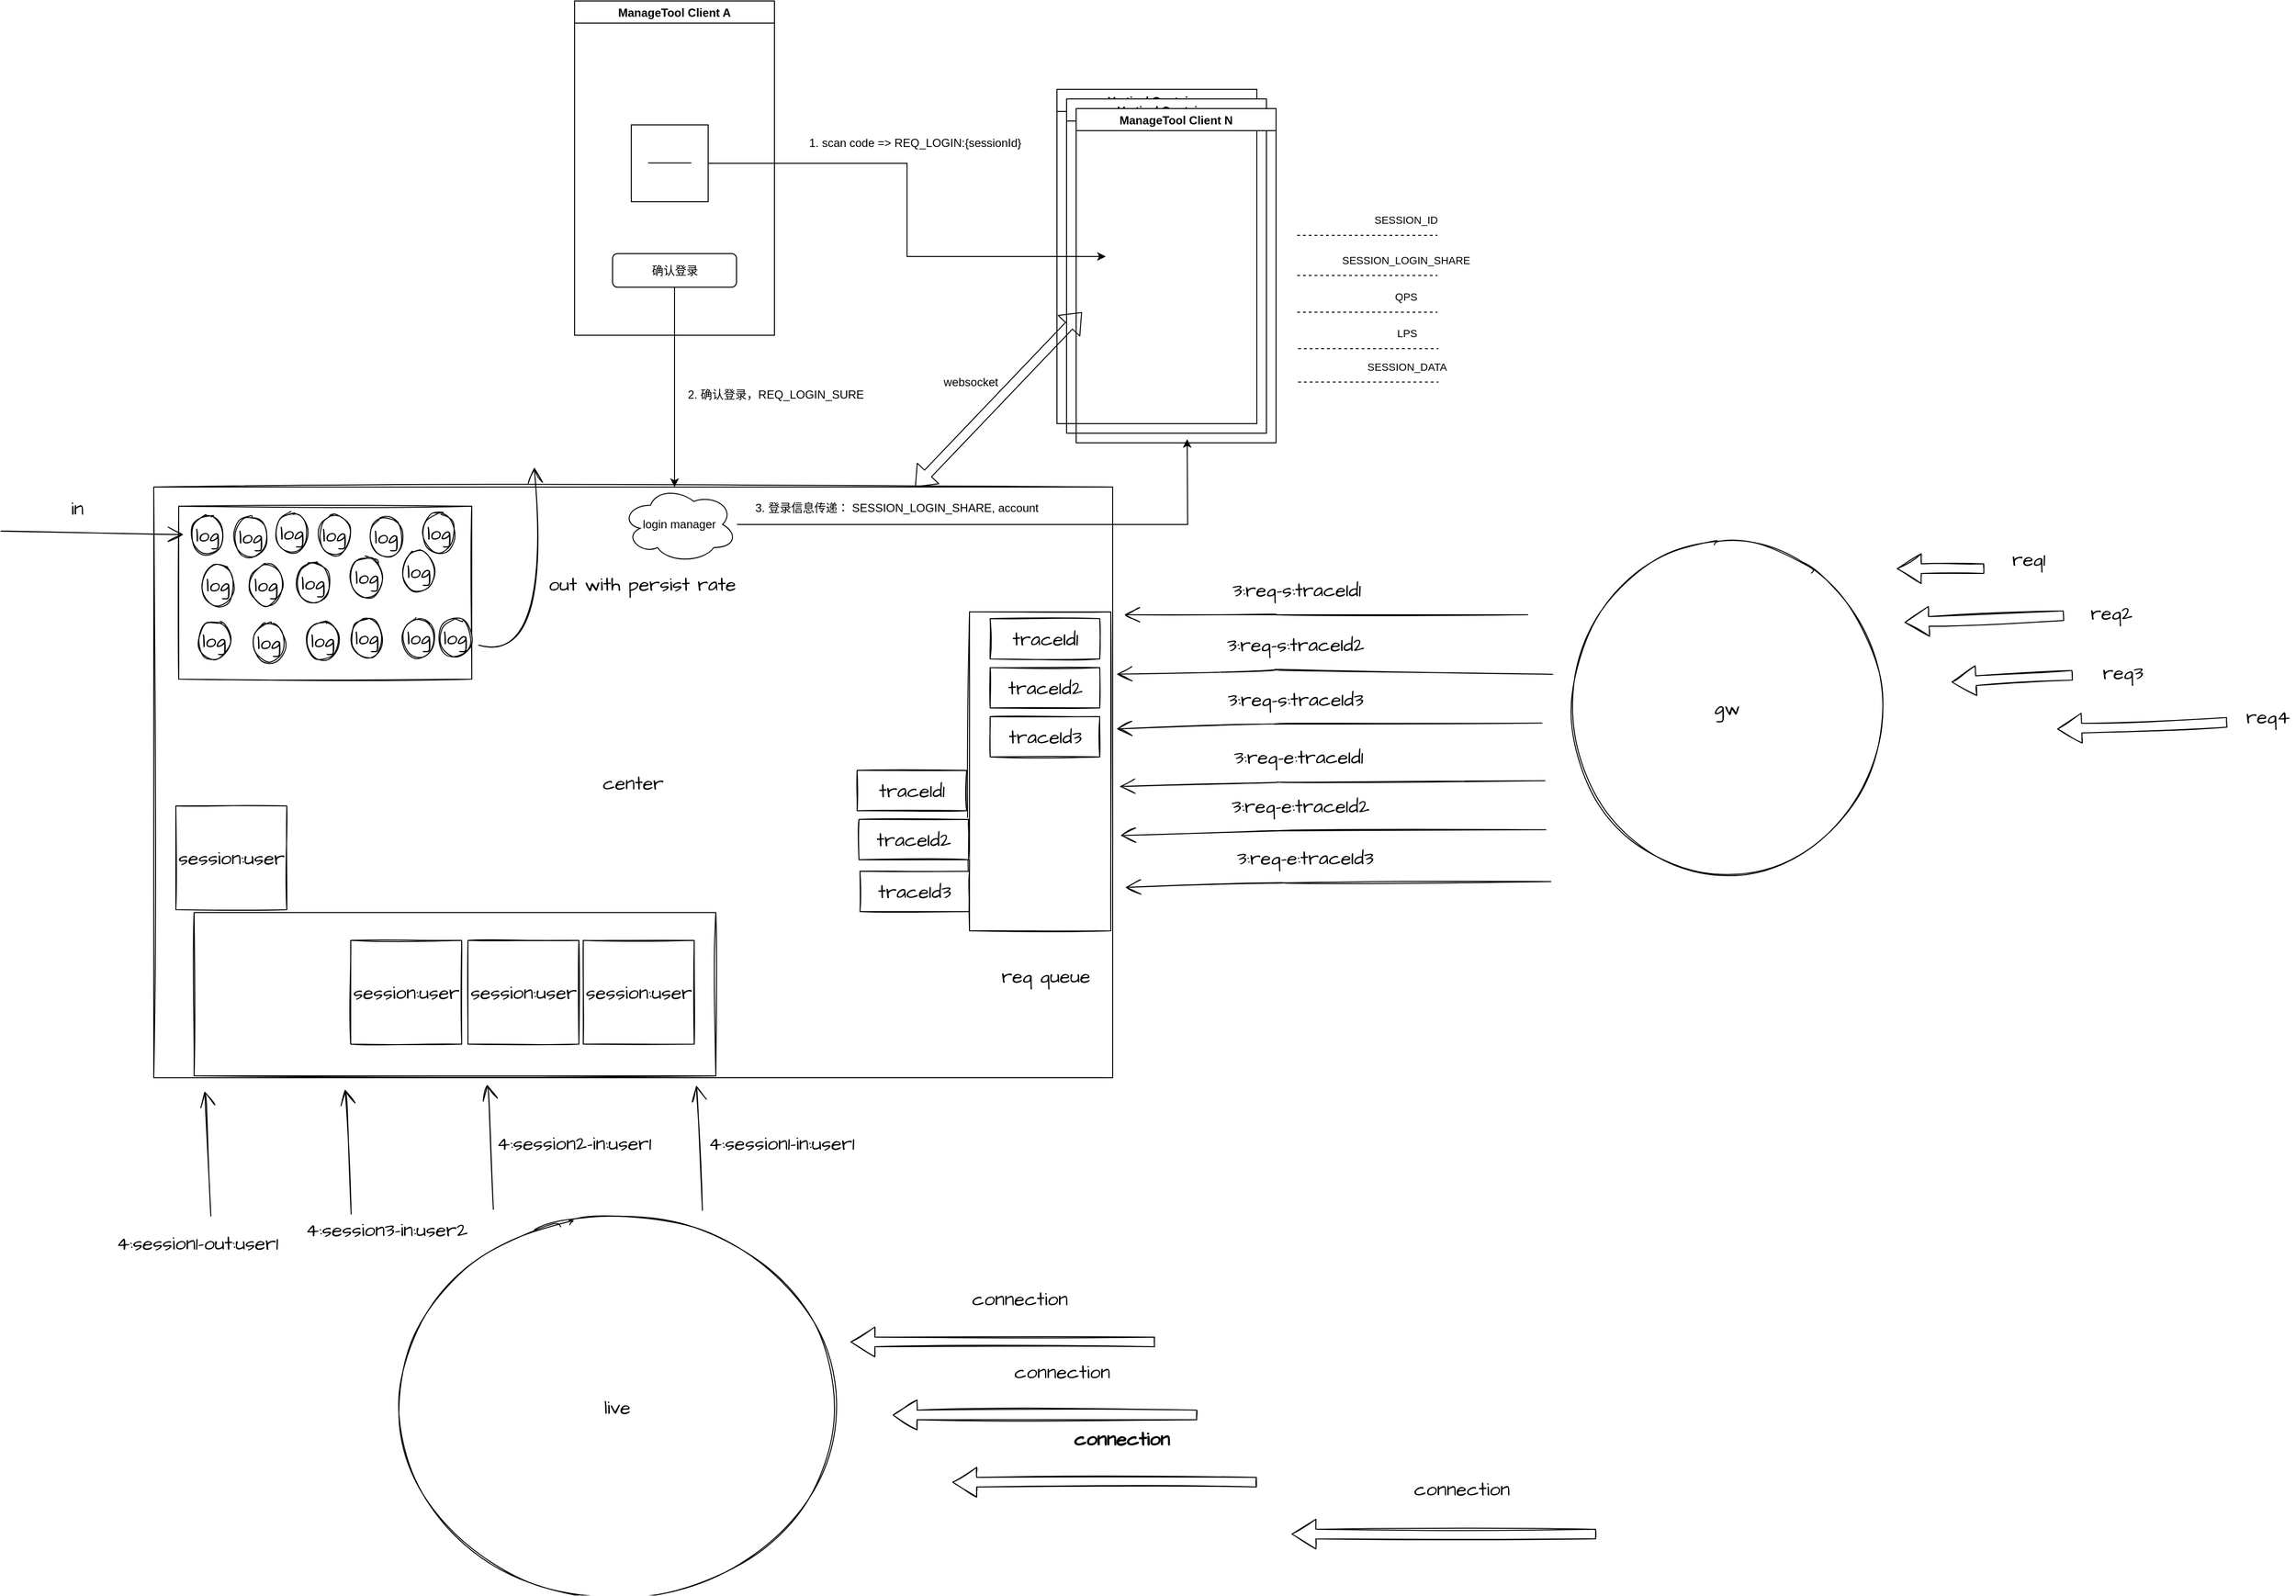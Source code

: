 <mxfile version="14.7.8" type="github">
  <diagram id="elQWaav2V3KjPdsPTwyC" name="第 1 页">
    <mxGraphModel dx="3318" dy="1293" grid="0" gridSize="10" guides="1" tooltips="1" connect="1" arrows="1" fold="1" page="0" pageScale="1" pageWidth="827" pageHeight="1169" math="0" shadow="0">
      <root>
        <mxCell id="0" />
        <mxCell id="1" parent="0" />
        <mxCell id="z09Y47deeIsvJzvmOgGG-1" value="center" style="rounded=0;whiteSpace=wrap;html=1;sketch=1;hachureGap=4;pointerEvents=0;fontFamily=Architects Daughter;fontSource=https%3A%2F%2Ffonts.googleapis.com%2Fcss%3Ffamily%3DArchitects%2BDaughter;fontSize=20;" parent="1" vertex="1">
          <mxGeometry x="-1186" y="421" width="998" height="615" as="geometry" />
        </mxCell>
        <mxCell id="z09Y47deeIsvJzvmOgGG-2" value="gw" style="ellipse;whiteSpace=wrap;html=1;sketch=1;hachureGap=4;pointerEvents=0;fontFamily=Architects Daughter;fontSource=https%3A%2F%2Ffonts.googleapis.com%2Fcss%3Ffamily%3DArchitects%2BDaughter;fontSize=20;" parent="1" vertex="1">
          <mxGeometry x="286" y="482" width="331" height="338" as="geometry" />
        </mxCell>
        <mxCell id="z09Y47deeIsvJzvmOgGG-3" value="" style="edgeStyle=none;curved=1;rounded=0;sketch=1;orthogonalLoop=1;jettySize=auto;html=1;endArrow=open;sourcePerimeterSpacing=8;targetPerimeterSpacing=8;fontSize=16;shape=flexArrow;rounded=1;startSize=8;endSize=8;fontFamily=Architects Daughter;fontSource=https%3A%2F%2Ffonts.googleapis.com%2Fcss%3Ffamily%3DArchitects%2BDaughter;" parent="1" edge="1">
          <mxGeometry width="140" relative="1" as="geometry">
            <mxPoint x="719" y="506" as="sourcePoint" />
            <mxPoint x="628" y="506" as="targetPoint" />
            <Array as="points" />
          </mxGeometry>
        </mxCell>
        <mxCell id="z09Y47deeIsvJzvmOgGG-4" value="req1" style="text;html=1;align=center;verticalAlign=middle;resizable=0;points=[];autosize=1;strokeColor=none;sketch=1;hachureGap=4;pointerEvents=0;fontFamily=Architects Daughter;fontSource=https%3A%2F%2Ffonts.googleapis.com%2Fcss%3Ffamily%3DArchitects%2BDaughter;fontSize=20;" parent="1" vertex="1">
          <mxGeometry x="742" y="482" width="45" height="28" as="geometry" />
        </mxCell>
        <mxCell id="z09Y47deeIsvJzvmOgGG-5" value="" style="edgeStyle=none;curved=1;rounded=0;sketch=1;orthogonalLoop=1;jettySize=auto;html=1;endArrow=open;sourcePerimeterSpacing=8;targetPerimeterSpacing=8;fontSize=16;shape=flexArrow;rounded=1;startSize=8;endSize=8;fontFamily=Architects Daughter;fontSource=https%3A%2F%2Ffonts.googleapis.com%2Fcss%3Ffamily%3DArchitects%2BDaughter;entryX=0.975;entryY=0.39;entryDx=0;entryDy=0;entryPerimeter=0;" parent="1" edge="1">
          <mxGeometry width="140" relative="1" as="geometry">
            <mxPoint x="802" y="555" as="sourcePoint" />
            <mxPoint x="636" y="562" as="targetPoint" />
            <Array as="points" />
          </mxGeometry>
        </mxCell>
        <mxCell id="z09Y47deeIsvJzvmOgGG-6" value="req2" style="text;html=1;align=center;verticalAlign=middle;resizable=0;points=[];autosize=1;strokeColor=none;sketch=1;hachureGap=4;pointerEvents=0;fontFamily=Architects Daughter;fontSource=https%3A%2F%2Ffonts.googleapis.com%2Fcss%3Ffamily%3DArchitects%2BDaughter;fontSize=20;" parent="1" vertex="1">
          <mxGeometry x="824" y="538" width="54" height="28" as="geometry" />
        </mxCell>
        <mxCell id="z09Y47deeIsvJzvmOgGG-7" value="" style="edgeStyle=none;curved=1;rounded=0;sketch=1;orthogonalLoop=1;jettySize=auto;html=1;endArrow=open;sourcePerimeterSpacing=8;targetPerimeterSpacing=8;fontSize=16;shape=flexArrow;rounded=1;startSize=8;endSize=8;fontFamily=Architects Daughter;fontSource=https%3A%2F%2Ffonts.googleapis.com%2Fcss%3Ffamily%3DArchitects%2BDaughter;entryX=0.975;entryY=0.39;entryDx=0;entryDy=0;entryPerimeter=0;" parent="1" edge="1">
          <mxGeometry width="140" relative="1" as="geometry">
            <mxPoint x="811" y="617" as="sourcePoint" />
            <mxPoint x="685" y="624" as="targetPoint" />
            <Array as="points" />
          </mxGeometry>
        </mxCell>
        <mxCell id="z09Y47deeIsvJzvmOgGG-8" value="req3" style="text;html=1;align=center;verticalAlign=middle;resizable=0;points=[];autosize=1;strokeColor=none;sketch=1;hachureGap=4;pointerEvents=0;fontFamily=Architects Daughter;fontSource=https%3A%2F%2Ffonts.googleapis.com%2Fcss%3Ffamily%3DArchitects%2BDaughter;fontSize=20;" parent="1" vertex="1">
          <mxGeometry x="837" y="600" width="52" height="28" as="geometry" />
        </mxCell>
        <mxCell id="z09Y47deeIsvJzvmOgGG-9" value="" style="edgeStyle=none;curved=1;rounded=0;sketch=1;orthogonalLoop=1;jettySize=auto;html=1;endArrow=open;sourcePerimeterSpacing=8;targetPerimeterSpacing=8;fontSize=16;shape=flexArrow;rounded=1;startSize=8;endSize=8;fontFamily=Architects Daughter;fontSource=https%3A%2F%2Ffonts.googleapis.com%2Fcss%3Ffamily%3DArchitects%2BDaughter;entryX=0.975;entryY=0.39;entryDx=0;entryDy=0;entryPerimeter=0;" parent="1" edge="1">
          <mxGeometry width="140" relative="1" as="geometry">
            <mxPoint x="972" y="666" as="sourcePoint" />
            <mxPoint x="795" y="673" as="targetPoint" />
            <Array as="points" />
          </mxGeometry>
        </mxCell>
        <mxCell id="z09Y47deeIsvJzvmOgGG-10" value="req4" style="text;html=1;align=center;verticalAlign=middle;resizable=0;points=[];autosize=1;strokeColor=none;sketch=1;hachureGap=4;pointerEvents=0;fontFamily=Architects Daughter;fontSource=https%3A%2F%2Ffonts.googleapis.com%2Fcss%3Ffamily%3DArchitects%2BDaughter;fontSize=20;" parent="1" vertex="1">
          <mxGeometry x="986" y="646" width="56" height="28" as="geometry" />
        </mxCell>
        <mxCell id="z09Y47deeIsvJzvmOgGG-11" value="" style="edgeStyle=none;curved=1;rounded=0;sketch=1;orthogonalLoop=1;jettySize=auto;html=1;endArrow=open;sourcePerimeterSpacing=8;targetPerimeterSpacing=8;fontSize=16;fontFamily=Architects Daughter;fontSource=https%3A%2F%2Ffonts.googleapis.com%2Fcss%3Ffamily%3DArchitects%2BDaughter;startSize=14;endSize=14;" parent="1" edge="1">
          <mxGeometry width="120" relative="1" as="geometry">
            <mxPoint x="244" y="554" as="sourcePoint" />
            <mxPoint x="-176" y="554" as="targetPoint" />
            <Array as="points">
              <mxPoint x="-26" y="554" />
              <mxPoint x="-10" y="554" />
            </Array>
          </mxGeometry>
        </mxCell>
        <mxCell id="z09Y47deeIsvJzvmOgGG-12" value="3:req-s:traceId1" style="text;html=1;align=center;verticalAlign=middle;resizable=0;points=[];autosize=1;strokeColor=none;sketch=1;hachureGap=4;pointerEvents=0;fontFamily=Architects Daughter;fontSource=https%3A%2F%2Ffonts.googleapis.com%2Fcss%3Ffamily%3DArchitects%2BDaughter;fontSize=20;" parent="1" vertex="1">
          <mxGeometry x="-69" y="514" width="144" height="28" as="geometry" />
        </mxCell>
        <mxCell id="z09Y47deeIsvJzvmOgGG-13" value="" style="edgeStyle=none;curved=1;rounded=0;sketch=1;orthogonalLoop=1;jettySize=auto;html=1;endArrow=open;sourcePerimeterSpacing=8;targetPerimeterSpacing=8;fontSize=16;fontFamily=Architects Daughter;fontSource=https%3A%2F%2Ffonts.googleapis.com%2Fcss%3Ffamily%3DArchitects%2BDaughter;startSize=14;endSize=14;entryX=1.003;entryY=0.452;entryDx=0;entryDy=0;entryPerimeter=0;" parent="1" edge="1">
          <mxGeometry width="120" relative="1" as="geometry">
            <mxPoint x="270" y="616" as="sourcePoint" />
            <mxPoint x="-184.002" y="615.86" as="targetPoint" />
            <Array as="points">
              <mxPoint x="-27.13" y="611" />
              <mxPoint x="-11.13" y="611" />
            </Array>
          </mxGeometry>
        </mxCell>
        <mxCell id="z09Y47deeIsvJzvmOgGG-14" value="3:req-s:traceId2" style="text;html=1;align=center;verticalAlign=middle;resizable=0;points=[];autosize=1;strokeColor=none;sketch=1;hachureGap=4;pointerEvents=0;fontFamily=Architects Daughter;fontSource=https%3A%2F%2Ffonts.googleapis.com%2Fcss%3Ffamily%3DArchitects%2BDaughter;fontSize=20;" parent="1" vertex="1">
          <mxGeometry x="-74.13" y="571" width="153" height="28" as="geometry" />
        </mxCell>
        <mxCell id="z09Y47deeIsvJzvmOgGG-15" value="" style="edgeStyle=none;curved=1;rounded=0;sketch=1;orthogonalLoop=1;jettySize=auto;html=1;endArrow=open;sourcePerimeterSpacing=8;targetPerimeterSpacing=8;fontSize=16;fontFamily=Architects Daughter;fontSource=https%3A%2F%2Ffonts.googleapis.com%2Fcss%3Ffamily%3DArchitects%2BDaughter;startSize=14;endSize=14;entryX=1.003;entryY=0.452;entryDx=0;entryDy=0;entryPerimeter=0;" parent="1" edge="1">
          <mxGeometry width="120" relative="1" as="geometry">
            <mxPoint x="258.872" y="666.756" as="sourcePoint" />
            <mxPoint x="-184.002" y="672.86" as="targetPoint" />
            <Array as="points">
              <mxPoint x="-27.13" y="668" />
              <mxPoint x="-11.13" y="668" />
            </Array>
          </mxGeometry>
        </mxCell>
        <mxCell id="z09Y47deeIsvJzvmOgGG-16" value="3:req-s:traceId3" style="text;html=1;align=center;verticalAlign=middle;resizable=0;points=[];autosize=1;strokeColor=none;sketch=1;hachureGap=4;pointerEvents=0;fontFamily=Architects Daughter;fontSource=https%3A%2F%2Ffonts.googleapis.com%2Fcss%3Ffamily%3DArchitects%2BDaughter;fontSize=20;" parent="1" vertex="1">
          <mxGeometry x="-73.13" y="628" width="151" height="28" as="geometry" />
        </mxCell>
        <mxCell id="z09Y47deeIsvJzvmOgGG-17" value="" style="edgeStyle=none;curved=1;rounded=0;sketch=1;orthogonalLoop=1;jettySize=auto;html=1;endArrow=open;sourcePerimeterSpacing=8;targetPerimeterSpacing=8;fontSize=16;fontFamily=Architects Daughter;fontSource=https%3A%2F%2Ffonts.googleapis.com%2Fcss%3Ffamily%3DArchitects%2BDaughter;startSize=14;endSize=14;entryX=1.003;entryY=0.452;entryDx=0;entryDy=0;entryPerimeter=0;" parent="1" edge="1">
          <mxGeometry width="120" relative="1" as="geometry">
            <mxPoint x="261.872" y="726.756" as="sourcePoint" />
            <mxPoint x="-181.002" y="732.86" as="targetPoint" />
            <Array as="points">
              <mxPoint x="-24.13" y="728" />
              <mxPoint x="-8.13" y="728" />
            </Array>
          </mxGeometry>
        </mxCell>
        <mxCell id="z09Y47deeIsvJzvmOgGG-18" value="3:req-e:traceId1" style="text;html=1;align=center;verticalAlign=middle;resizable=0;points=[];autosize=1;strokeColor=none;sketch=1;hachureGap=4;pointerEvents=0;fontFamily=Architects Daughter;fontSource=https%3A%2F%2Ffonts.googleapis.com%2Fcss%3Ffamily%3DArchitects%2BDaughter;fontSize=20;" parent="1" vertex="1">
          <mxGeometry x="-67.13" y="688" width="145" height="28" as="geometry" />
        </mxCell>
        <mxCell id="z09Y47deeIsvJzvmOgGG-19" value="" style="edgeStyle=none;curved=1;rounded=0;sketch=1;orthogonalLoop=1;jettySize=auto;html=1;endArrow=open;sourcePerimeterSpacing=8;targetPerimeterSpacing=8;fontSize=16;fontFamily=Architects Daughter;fontSource=https%3A%2F%2Ffonts.googleapis.com%2Fcss%3Ffamily%3DArchitects%2BDaughter;startSize=14;endSize=14;entryX=1.003;entryY=0.452;entryDx=0;entryDy=0;entryPerimeter=0;" parent="1" edge="1">
          <mxGeometry width="120" relative="1" as="geometry">
            <mxPoint x="262.872" y="777.756" as="sourcePoint" />
            <mxPoint x="-180.002" y="783.86" as="targetPoint" />
            <Array as="points">
              <mxPoint x="-23.13" y="779" />
              <mxPoint x="-7.13" y="779" />
            </Array>
          </mxGeometry>
        </mxCell>
        <mxCell id="z09Y47deeIsvJzvmOgGG-20" value="3:req-e:traceId2" style="text;html=1;align=center;verticalAlign=middle;resizable=0;points=[];autosize=1;strokeColor=none;sketch=1;hachureGap=4;pointerEvents=0;fontFamily=Architects Daughter;fontSource=https%3A%2F%2Ffonts.googleapis.com%2Fcss%3Ffamily%3DArchitects%2BDaughter;fontSize=20;" parent="1" vertex="1">
          <mxGeometry x="-70.13" y="739" width="154" height="28" as="geometry" />
        </mxCell>
        <mxCell id="z09Y47deeIsvJzvmOgGG-21" value="" style="edgeStyle=none;curved=1;rounded=0;sketch=1;orthogonalLoop=1;jettySize=auto;html=1;endArrow=open;sourcePerimeterSpacing=8;targetPerimeterSpacing=8;fontSize=16;fontFamily=Architects Daughter;fontSource=https%3A%2F%2Ffonts.googleapis.com%2Fcss%3Ffamily%3DArchitects%2BDaughter;startSize=14;endSize=14;entryX=1.003;entryY=0.452;entryDx=0;entryDy=0;entryPerimeter=0;" parent="1" edge="1">
          <mxGeometry width="120" relative="1" as="geometry">
            <mxPoint x="268.002" y="831.756" as="sourcePoint" />
            <mxPoint x="-174.872" y="837.86" as="targetPoint" />
            <Array as="points">
              <mxPoint x="-18.0" y="833" />
              <mxPoint x="-2.0" y="833" />
            </Array>
          </mxGeometry>
        </mxCell>
        <mxCell id="z09Y47deeIsvJzvmOgGG-22" value="3:req-e:traceId3" style="text;html=1;align=center;verticalAlign=middle;resizable=0;points=[];autosize=1;strokeColor=none;sketch=1;hachureGap=4;pointerEvents=0;fontFamily=Architects Daughter;fontSource=https%3A%2F%2Ffonts.googleapis.com%2Fcss%3Ffamily%3DArchitects%2BDaughter;fontSize=20;" parent="1" vertex="1">
          <mxGeometry x="-64" y="793" width="152" height="28" as="geometry" />
        </mxCell>
        <mxCell id="z09Y47deeIsvJzvmOgGG-25" value="" style="rounded=0;whiteSpace=wrap;html=1;sketch=1;hachureGap=4;pointerEvents=0;fontFamily=Architects Daughter;fontSource=https%3A%2F%2Ffonts.googleapis.com%2Fcss%3Ffamily%3DArchitects%2BDaughter;fontSize=20;" parent="1" vertex="1">
          <mxGeometry x="-337" y="551" width="147" height="332" as="geometry" />
        </mxCell>
        <mxCell id="z09Y47deeIsvJzvmOgGG-26" value="traceId1" style="rounded=0;whiteSpace=wrap;html=1;sketch=1;hachureGap=4;pointerEvents=0;fontFamily=Architects Daughter;fontSource=https%3A%2F%2Ffonts.googleapis.com%2Fcss%3Ffamily%3DArchitects%2BDaughter;fontSize=20;" parent="1" vertex="1">
          <mxGeometry x="-315.5" y="558" width="114" height="42" as="geometry" />
        </mxCell>
        <mxCell id="z09Y47deeIsvJzvmOgGG-27" value="traceId2" style="rounded=0;whiteSpace=wrap;html=1;sketch=1;hachureGap=4;pointerEvents=0;fontFamily=Architects Daughter;fontSource=https%3A%2F%2Ffonts.googleapis.com%2Fcss%3Ffamily%3DArchitects%2BDaughter;fontSize=20;" parent="1" vertex="1">
          <mxGeometry x="-315.5" y="609" width="114" height="42" as="geometry" />
        </mxCell>
        <mxCell id="z09Y47deeIsvJzvmOgGG-28" value="traceId3" style="rounded=0;whiteSpace=wrap;html=1;sketch=1;hachureGap=4;pointerEvents=0;fontFamily=Architects Daughter;fontSource=https%3A%2F%2Ffonts.googleapis.com%2Fcss%3Ffamily%3DArchitects%2BDaughter;fontSize=20;" parent="1" vertex="1">
          <mxGeometry x="-315.5" y="660" width="114" height="42" as="geometry" />
        </mxCell>
        <mxCell id="z09Y47deeIsvJzvmOgGG-29" value="req queue" style="text;html=1;align=center;verticalAlign=middle;resizable=0;points=[];autosize=1;strokeColor=none;sketch=1;hachureGap=4;pointerEvents=0;fontFamily=Architects Daughter;fontSource=https%3A%2F%2Ffonts.googleapis.com%2Fcss%3Ffamily%3DArchitects%2BDaughter;fontSize=20;" parent="1" vertex="1">
          <mxGeometry x="-309" y="916" width="102" height="28" as="geometry" />
        </mxCell>
        <mxCell id="z09Y47deeIsvJzvmOgGG-30" value="" style="rounded=0;whiteSpace=wrap;html=1;sketch=1;hachureGap=4;pointerEvents=0;fontFamily=Architects Daughter;fontSource=https%3A%2F%2Ffonts.googleapis.com%2Fcss%3Ffamily%3DArchitects%2BDaughter;fontSize=20;" parent="1" vertex="1">
          <mxGeometry x="-1144" y="864" width="543" height="170" as="geometry" />
        </mxCell>
        <mxCell id="z09Y47deeIsvJzvmOgGG-31" value="live" style="ellipse;whiteSpace=wrap;html=1;sketch=1;hachureGap=4;pointerEvents=0;fontFamily=Architects Daughter;fontSource=https%3A%2F%2Ffonts.googleapis.com%2Fcss%3Ffamily%3DArchitects%2BDaughter;fontSize=20;" parent="1" vertex="1">
          <mxGeometry x="-933" y="1183" width="459" height="391" as="geometry" />
        </mxCell>
        <mxCell id="z09Y47deeIsvJzvmOgGG-32" value="" style="edgeStyle=none;curved=1;rounded=0;sketch=1;orthogonalLoop=1;jettySize=auto;html=1;endArrow=open;sourcePerimeterSpacing=8;targetPerimeterSpacing=8;fontSize=16;shape=flexArrow;rounded=1;startSize=8;endSize=8;fontFamily=Architects Daughter;fontSource=https%3A%2F%2Ffonts.googleapis.com%2Fcss%3Ffamily%3DArchitects%2BDaughter;" parent="1" edge="1">
          <mxGeometry width="140" relative="1" as="geometry">
            <mxPoint x="-144" y="1311" as="sourcePoint" />
            <mxPoint x="-461" y="1311" as="targetPoint" />
            <Array as="points" />
          </mxGeometry>
        </mxCell>
        <mxCell id="z09Y47deeIsvJzvmOgGG-33" value="connection" style="text;html=1;align=center;verticalAlign=middle;resizable=0;points=[];autosize=1;strokeColor=none;sketch=1;hachureGap=4;pointerEvents=0;fontFamily=Architects Daughter;fontSource=https%3A%2F%2Ffonts.googleapis.com%2Fcss%3Ffamily%3DArchitects%2BDaughter;fontSize=20;" parent="1" vertex="1">
          <mxGeometry x="-340" y="1252" width="110" height="28" as="geometry" />
        </mxCell>
        <mxCell id="z09Y47deeIsvJzvmOgGG-34" value="" style="edgeStyle=none;curved=1;rounded=0;sketch=1;orthogonalLoop=1;jettySize=auto;html=1;endArrow=open;sourcePerimeterSpacing=8;targetPerimeterSpacing=8;fontSize=16;shape=flexArrow;rounded=1;startSize=8;endSize=8;fontFamily=Architects Daughter;fontSource=https%3A%2F%2Ffonts.googleapis.com%2Fcss%3Ffamily%3DArchitects%2BDaughter;" parent="1" edge="1">
          <mxGeometry width="140" relative="1" as="geometry">
            <mxPoint x="-100" y="1387" as="sourcePoint" />
            <mxPoint x="-417" y="1387" as="targetPoint" />
            <Array as="points" />
          </mxGeometry>
        </mxCell>
        <mxCell id="z09Y47deeIsvJzvmOgGG-35" value="connection" style="text;html=1;align=center;verticalAlign=middle;resizable=0;points=[];autosize=1;strokeColor=none;sketch=1;hachureGap=4;pointerEvents=0;fontFamily=Architects Daughter;fontSource=https%3A%2F%2Ffonts.googleapis.com%2Fcss%3Ffamily%3DArchitects%2BDaughter;fontSize=20;" parent="1" vertex="1">
          <mxGeometry x="-296" y="1328" width="110" height="28" as="geometry" />
        </mxCell>
        <mxCell id="z09Y47deeIsvJzvmOgGG-36" value="" style="edgeStyle=none;curved=1;rounded=0;sketch=1;orthogonalLoop=1;jettySize=auto;html=1;endArrow=open;sourcePerimeterSpacing=8;targetPerimeterSpacing=8;fontSize=16;shape=flexArrow;rounded=1;startSize=8;endSize=8;fontFamily=Architects Daughter;fontSource=https%3A%2F%2Ffonts.googleapis.com%2Fcss%3Ffamily%3DArchitects%2BDaughter;fontStyle=1" parent="1" edge="1">
          <mxGeometry width="140" relative="1" as="geometry">
            <mxPoint x="-38" y="1457" as="sourcePoint" />
            <mxPoint x="-355" y="1457" as="targetPoint" />
            <Array as="points" />
          </mxGeometry>
        </mxCell>
        <mxCell id="z09Y47deeIsvJzvmOgGG-37" value="connection" style="text;html=1;align=center;verticalAlign=middle;resizable=0;points=[];autosize=1;strokeColor=none;sketch=1;hachureGap=4;pointerEvents=0;fontFamily=Architects Daughter;fontSource=https%3A%2F%2Ffonts.googleapis.com%2Fcss%3Ffamily%3DArchitects%2BDaughter;fontSize=20;fontStyle=1" parent="1" vertex="1">
          <mxGeometry x="-234" y="1398" width="110" height="28" as="geometry" />
        </mxCell>
        <mxCell id="z09Y47deeIsvJzvmOgGG-38" value="" style="edgeStyle=none;curved=1;rounded=0;sketch=1;orthogonalLoop=1;jettySize=auto;html=1;endArrow=open;sourcePerimeterSpacing=8;targetPerimeterSpacing=8;fontSize=16;shape=flexArrow;rounded=1;startSize=8;endSize=8;fontFamily=Architects Daughter;fontSource=https%3A%2F%2Ffonts.googleapis.com%2Fcss%3Ffamily%3DArchitects%2BDaughter;" parent="1" edge="1">
          <mxGeometry width="140" relative="1" as="geometry">
            <mxPoint x="315" y="1511" as="sourcePoint" />
            <mxPoint x="-2" y="1511" as="targetPoint" />
            <Array as="points" />
          </mxGeometry>
        </mxCell>
        <mxCell id="z09Y47deeIsvJzvmOgGG-39" value="connection" style="text;html=1;align=center;verticalAlign=middle;resizable=0;points=[];autosize=1;strokeColor=none;sketch=1;hachureGap=4;pointerEvents=0;fontFamily=Architects Daughter;fontSource=https%3A%2F%2Ffonts.googleapis.com%2Fcss%3Ffamily%3DArchitects%2BDaughter;fontSize=20;" parent="1" vertex="1">
          <mxGeometry x="120" y="1450" width="110" height="28" as="geometry" />
        </mxCell>
        <mxCell id="z09Y47deeIsvJzvmOgGG-42" value="" style="edgeStyle=none;curved=1;rounded=0;sketch=1;orthogonalLoop=1;jettySize=auto;html=1;endArrow=open;sourcePerimeterSpacing=8;targetPerimeterSpacing=8;fontSize=16;fontFamily=Architects Daughter;fontSource=https%3A%2F%2Ffonts.googleapis.com%2Fcss%3Ffamily%3DArchitects%2BDaughter;startSize=14;endSize=14;" parent="1" target="z09Y47deeIsvJzvmOgGG-1" edge="1">
          <mxGeometry width="120" relative="1" as="geometry">
            <mxPoint x="-615" y="1174" as="sourcePoint" />
            <mxPoint x="-827" y="1218" as="targetPoint" />
            <Array as="points">
              <mxPoint x="-620" y="1051" />
            </Array>
          </mxGeometry>
        </mxCell>
        <mxCell id="z09Y47deeIsvJzvmOgGG-43" value="4:session1-in:user1" style="text;html=1;align=center;verticalAlign=middle;resizable=0;points=[];autosize=1;strokeColor=none;sketch=1;hachureGap=4;pointerEvents=0;fontFamily=Architects Daughter;fontSource=https%3A%2F%2Ffonts.googleapis.com%2Fcss%3Ffamily%3DArchitects%2BDaughter;fontSize=20;" parent="1" vertex="1">
          <mxGeometry x="-614" y="1090" width="162" height="28" as="geometry" />
        </mxCell>
        <mxCell id="z09Y47deeIsvJzvmOgGG-44" value="" style="edgeStyle=none;curved=1;rounded=0;sketch=1;orthogonalLoop=1;jettySize=auto;html=1;endArrow=open;sourcePerimeterSpacing=8;targetPerimeterSpacing=8;fontSize=16;fontFamily=Architects Daughter;fontSource=https%3A%2F%2Ffonts.googleapis.com%2Fcss%3Ffamily%3DArchitects%2BDaughter;startSize=14;endSize=14;" parent="1" edge="1">
          <mxGeometry width="120" relative="1" as="geometry">
            <mxPoint x="-832.55" y="1173" as="sourcePoint" />
            <mxPoint x="-839.004" y="1043" as="targetPoint" />
            <Array as="points">
              <mxPoint x="-837.55" y="1050" />
            </Array>
          </mxGeometry>
        </mxCell>
        <mxCell id="z09Y47deeIsvJzvmOgGG-45" value="4:session2-in:user1" style="text;html=1;align=center;verticalAlign=middle;resizable=0;points=[];autosize=1;strokeColor=none;sketch=1;hachureGap=4;pointerEvents=0;fontFamily=Architects Daughter;fontSource=https%3A%2F%2Ffonts.googleapis.com%2Fcss%3Ffamily%3DArchitects%2BDaughter;fontSize=20;" parent="1" vertex="1">
          <mxGeometry x="-835" y="1090" width="171" height="28" as="geometry" />
        </mxCell>
        <mxCell id="z09Y47deeIsvJzvmOgGG-46" value="" style="edgeStyle=none;curved=1;rounded=0;sketch=1;orthogonalLoop=1;jettySize=auto;html=1;endArrow=open;sourcePerimeterSpacing=8;targetPerimeterSpacing=8;fontSize=16;fontFamily=Architects Daughter;fontSource=https%3A%2F%2Ffonts.googleapis.com%2Fcss%3Ffamily%3DArchitects%2BDaughter;startSize=14;endSize=14;" parent="1" edge="1">
          <mxGeometry width="120" relative="1" as="geometry">
            <mxPoint x="-980.55" y="1178" as="sourcePoint" />
            <mxPoint x="-987.004" y="1048" as="targetPoint" />
            <Array as="points">
              <mxPoint x="-985.55" y="1055" />
            </Array>
          </mxGeometry>
        </mxCell>
        <mxCell id="z09Y47deeIsvJzvmOgGG-47" value="4:session3-in:user2" style="text;html=1;align=center;verticalAlign=middle;resizable=0;points=[];autosize=1;strokeColor=none;sketch=1;hachureGap=4;pointerEvents=0;fontFamily=Architects Daughter;fontSource=https%3A%2F%2Ffonts.googleapis.com%2Fcss%3Ffamily%3DArchitects%2BDaughter;fontSize=20;" parent="1" vertex="1">
          <mxGeometry x="-1033" y="1180" width="178" height="28" as="geometry" />
        </mxCell>
        <mxCell id="z09Y47deeIsvJzvmOgGG-48" value="" style="edgeStyle=none;curved=1;rounded=0;sketch=1;orthogonalLoop=1;jettySize=auto;html=1;endArrow=open;sourcePerimeterSpacing=8;targetPerimeterSpacing=8;fontSize=16;fontFamily=Architects Daughter;fontSource=https%3A%2F%2Ffonts.googleapis.com%2Fcss%3Ffamily%3DArchitects%2BDaughter;startSize=14;endSize=14;" parent="1" edge="1">
          <mxGeometry width="120" relative="1" as="geometry">
            <mxPoint x="-1126.55" y="1180" as="sourcePoint" />
            <mxPoint x="-1133.004" y="1050" as="targetPoint" />
            <Array as="points">
              <mxPoint x="-1131.55" y="1057" />
            </Array>
          </mxGeometry>
        </mxCell>
        <mxCell id="z09Y47deeIsvJzvmOgGG-49" value="4:session1-out:user1" style="text;html=1;align=center;verticalAlign=middle;resizable=0;points=[];autosize=1;strokeColor=none;sketch=1;hachureGap=4;pointerEvents=0;fontFamily=Architects Daughter;fontSource=https%3A%2F%2Ffonts.googleapis.com%2Fcss%3Ffamily%3DArchitects%2BDaughter;fontSize=20;" parent="1" vertex="1">
          <mxGeometry x="-1230" y="1194" width="178" height="28" as="geometry" />
        </mxCell>
        <mxCell id="z09Y47deeIsvJzvmOgGG-50" value="session:user" style="rounded=0;whiteSpace=wrap;html=1;sketch=1;hachureGap=4;pointerEvents=0;fontFamily=Architects Daughter;fontSource=https%3A%2F%2Ffonts.googleapis.com%2Fcss%3Ffamily%3DArchitects%2BDaughter;fontSize=20;" parent="1" vertex="1">
          <mxGeometry x="-739" y="893" width="115.5" height="108" as="geometry" />
        </mxCell>
        <mxCell id="z09Y47deeIsvJzvmOgGG-51" value="session:user" style="rounded=0;whiteSpace=wrap;html=1;sketch=1;hachureGap=4;pointerEvents=0;fontFamily=Architects Daughter;fontSource=https%3A%2F%2Ffonts.googleapis.com%2Fcss%3Ffamily%3DArchitects%2BDaughter;fontSize=20;" parent="1" vertex="1">
          <mxGeometry x="-859" y="893" width="115.5" height="108" as="geometry" />
        </mxCell>
        <mxCell id="z09Y47deeIsvJzvmOgGG-52" value="session:user" style="rounded=0;whiteSpace=wrap;html=1;sketch=1;hachureGap=4;pointerEvents=0;fontFamily=Architects Daughter;fontSource=https%3A%2F%2Ffonts.googleapis.com%2Fcss%3Ffamily%3DArchitects%2BDaughter;fontSize=20;" parent="1" vertex="1">
          <mxGeometry x="-981" y="893" width="115.5" height="108" as="geometry" />
        </mxCell>
        <mxCell id="z09Y47deeIsvJzvmOgGG-53" value="" style="rounded=0;whiteSpace=wrap;html=1;sketch=1;hachureGap=4;pointerEvents=0;fontFamily=Architects Daughter;fontSource=https%3A%2F%2Ffonts.googleapis.com%2Fcss%3Ffamily%3DArchitects%2BDaughter;fontSize=20;" parent="1" vertex="1">
          <mxGeometry x="-1160" y="441" width="305" height="180" as="geometry" />
        </mxCell>
        <mxCell id="z09Y47deeIsvJzvmOgGG-74" style="edgeStyle=none;curved=1;rounded=0;sketch=1;orthogonalLoop=1;jettySize=auto;html=1;fontFamily=Architects Daughter;fontSource=https%3A%2F%2Ffonts.googleapis.com%2Fcss%3Ffamily%3DArchitects%2BDaughter;fontSize=20;endArrow=open;startSize=14;endSize=14;sourcePerimeterSpacing=8;targetPerimeterSpacing=8;" parent="1" target="z09Y47deeIsvJzvmOgGG-54" edge="1">
          <mxGeometry relative="1" as="geometry">
            <mxPoint x="-1345" y="467" as="sourcePoint" />
            <mxPoint x="-1313" y="514" as="targetPoint" />
          </mxGeometry>
        </mxCell>
        <mxCell id="z09Y47deeIsvJzvmOgGG-54" value="log" style="ellipse;whiteSpace=wrap;html=1;sketch=1;hachureGap=4;pointerEvents=0;fontFamily=Architects Daughter;fontSource=https%3A%2F%2Ffonts.googleapis.com%2Fcss%3Ffamily%3DArchitects%2BDaughter;fontSize=20;" parent="1" vertex="1">
          <mxGeometry x="-1147" y="450" width="33.6" height="42" as="geometry" />
        </mxCell>
        <mxCell id="z09Y47deeIsvJzvmOgGG-55" value="log" style="ellipse;whiteSpace=wrap;html=1;sketch=1;hachureGap=4;pointerEvents=0;fontFamily=Architects Daughter;fontSource=https%3A%2F%2Ffonts.googleapis.com%2Fcss%3Ffamily%3DArchitects%2BDaughter;fontSize=20;" parent="1" vertex="1">
          <mxGeometry x="-1083" y="562" width="33.6" height="42" as="geometry" />
        </mxCell>
        <mxCell id="z09Y47deeIsvJzvmOgGG-56" value="log" style="ellipse;whiteSpace=wrap;html=1;sketch=1;hachureGap=4;pointerEvents=0;fontFamily=Architects Daughter;fontSource=https%3A%2F%2Ffonts.googleapis.com%2Fcss%3Ffamily%3DArchitects%2BDaughter;fontSize=20;" parent="1" vertex="1">
          <mxGeometry x="-1102" y="452" width="33.6" height="42" as="geometry" />
        </mxCell>
        <mxCell id="z09Y47deeIsvJzvmOgGG-57" value="log" style="ellipse;whiteSpace=wrap;html=1;sketch=1;hachureGap=4;pointerEvents=0;fontFamily=Architects Daughter;fontSource=https%3A%2F%2Ffonts.googleapis.com%2Fcss%3Ffamily%3DArchitects%2BDaughter;fontSize=20;" parent="1" vertex="1">
          <mxGeometry x="-1059" y="448" width="33.6" height="42" as="geometry" />
        </mxCell>
        <mxCell id="z09Y47deeIsvJzvmOgGG-58" value="log" style="ellipse;whiteSpace=wrap;html=1;sketch=1;hachureGap=4;pointerEvents=0;fontFamily=Architects Daughter;fontSource=https%3A%2F%2Ffonts.googleapis.com%2Fcss%3Ffamily%3DArchitects%2BDaughter;fontSize=20;" parent="1" vertex="1">
          <mxGeometry x="-1014.6" y="450" width="33.6" height="42" as="geometry" />
        </mxCell>
        <mxCell id="z09Y47deeIsvJzvmOgGG-59" value="log" style="ellipse;whiteSpace=wrap;html=1;sketch=1;hachureGap=4;pointerEvents=0;fontFamily=Architects Daughter;fontSource=https%3A%2F%2Ffonts.googleapis.com%2Fcss%3Ffamily%3DArchitects%2BDaughter;fontSize=20;" parent="1" vertex="1">
          <mxGeometry x="-960.8" y="452" width="33.6" height="42" as="geometry" />
        </mxCell>
        <mxCell id="z09Y47deeIsvJzvmOgGG-60" value="log" style="ellipse;whiteSpace=wrap;html=1;sketch=1;hachureGap=4;pointerEvents=0;fontFamily=Architects Daughter;fontSource=https%3A%2F%2Ffonts.googleapis.com%2Fcss%3Ffamily%3DArchitects%2BDaughter;fontSize=20;" parent="1" vertex="1">
          <mxGeometry x="-906" y="448" width="33.6" height="42" as="geometry" />
        </mxCell>
        <mxCell id="z09Y47deeIsvJzvmOgGG-61" value="log" style="ellipse;whiteSpace=wrap;html=1;sketch=1;hachureGap=4;pointerEvents=0;fontFamily=Architects Daughter;fontSource=https%3A%2F%2Ffonts.googleapis.com%2Fcss%3Ffamily%3DArchitects%2BDaughter;fontSize=20;" parent="1" vertex="1">
          <mxGeometry x="-927.2" y="488" width="33.6" height="42" as="geometry" />
        </mxCell>
        <mxCell id="z09Y47deeIsvJzvmOgGG-62" value="log" style="ellipse;whiteSpace=wrap;html=1;sketch=1;hachureGap=4;pointerEvents=0;fontFamily=Architects Daughter;fontSource=https%3A%2F%2Ffonts.googleapis.com%2Fcss%3Ffamily%3DArchitects%2BDaughter;fontSize=20;" parent="1" vertex="1">
          <mxGeometry x="-981" y="494" width="33.6" height="42" as="geometry" />
        </mxCell>
        <mxCell id="z09Y47deeIsvJzvmOgGG-63" value="log" style="ellipse;whiteSpace=wrap;html=1;sketch=1;hachureGap=4;pointerEvents=0;fontFamily=Architects Daughter;fontSource=https%3A%2F%2Ffonts.googleapis.com%2Fcss%3Ffamily%3DArchitects%2BDaughter;fontSize=20;" parent="1" vertex="1">
          <mxGeometry x="-1037" y="500" width="33.6" height="42" as="geometry" />
        </mxCell>
        <mxCell id="z09Y47deeIsvJzvmOgGG-64" value="log" style="ellipse;whiteSpace=wrap;html=1;sketch=1;hachureGap=4;pointerEvents=0;fontFamily=Architects Daughter;fontSource=https%3A%2F%2Ffonts.googleapis.com%2Fcss%3Ffamily%3DArchitects%2BDaughter;fontSize=20;" parent="1" vertex="1">
          <mxGeometry x="-1085.6" y="502" width="33.6" height="42" as="geometry" />
        </mxCell>
        <mxCell id="z09Y47deeIsvJzvmOgGG-65" value="log" style="ellipse;whiteSpace=wrap;html=1;sketch=1;hachureGap=4;pointerEvents=0;fontFamily=Architects Daughter;fontSource=https%3A%2F%2Ffonts.googleapis.com%2Fcss%3Ffamily%3DArchitects%2BDaughter;fontSize=20;" parent="1" vertex="1">
          <mxGeometry x="-1135.6" y="502" width="33.6" height="42" as="geometry" />
        </mxCell>
        <mxCell id="z09Y47deeIsvJzvmOgGG-66" value="log" style="ellipse;whiteSpace=wrap;html=1;sketch=1;hachureGap=4;pointerEvents=0;fontFamily=Architects Daughter;fontSource=https%3A%2F%2Ffonts.googleapis.com%2Fcss%3Ffamily%3DArchitects%2BDaughter;fontSize=20;" parent="1" vertex="1">
          <mxGeometry x="-1140" y="560" width="33.6" height="42" as="geometry" />
        </mxCell>
        <mxCell id="z09Y47deeIsvJzvmOgGG-67" value="log" style="ellipse;whiteSpace=wrap;html=1;sketch=1;hachureGap=4;pointerEvents=0;fontFamily=Architects Daughter;fontSource=https%3A%2F%2Ffonts.googleapis.com%2Fcss%3Ffamily%3DArchitects%2BDaughter;fontSize=20;" parent="1" vertex="1">
          <mxGeometry x="-1027" y="560" width="33.6" height="42" as="geometry" />
        </mxCell>
        <mxCell id="z09Y47deeIsvJzvmOgGG-68" value="log" style="ellipse;whiteSpace=wrap;html=1;sketch=1;hachureGap=4;pointerEvents=0;fontFamily=Architects Daughter;fontSource=https%3A%2F%2Ffonts.googleapis.com%2Fcss%3Ffamily%3DArchitects%2BDaughter;fontSize=20;" parent="1" vertex="1">
          <mxGeometry x="-981" y="557" width="33.6" height="42" as="geometry" />
        </mxCell>
        <mxCell id="z09Y47deeIsvJzvmOgGG-69" value="log" style="ellipse;whiteSpace=wrap;html=1;sketch=1;hachureGap=4;pointerEvents=0;fontFamily=Architects Daughter;fontSource=https%3A%2F%2Ffonts.googleapis.com%2Fcss%3Ffamily%3DArchitects%2BDaughter;fontSize=20;" parent="1" vertex="1">
          <mxGeometry x="-927.2" y="557" width="33.6" height="42" as="geometry" />
        </mxCell>
        <mxCell id="z09Y47deeIsvJzvmOgGG-70" value="log" style="ellipse;whiteSpace=wrap;html=1;sketch=1;hachureGap=4;pointerEvents=0;fontFamily=Architects Daughter;fontSource=https%3A%2F%2Ffonts.googleapis.com%2Fcss%3Ffamily%3DArchitects%2BDaughter;fontSize=20;" parent="1" vertex="1">
          <mxGeometry x="-888.6" y="557" width="33.6" height="42" as="geometry" />
        </mxCell>
        <mxCell id="z09Y47deeIsvJzvmOgGG-71" value="" style="edgeStyle=none;curved=1;rounded=0;sketch=1;orthogonalLoop=1;jettySize=auto;html=1;endArrow=open;sourcePerimeterSpacing=8;targetPerimeterSpacing=8;fontSize=16;fontFamily=Architects Daughter;fontSource=https%3A%2F%2Ffonts.googleapis.com%2Fcss%3Ffamily%3DArchitects%2BDaughter;startSize=14;endSize=14;" parent="1" source="z09Y47deeIsvJzvmOgGG-70" edge="1">
          <mxGeometry width="120" relative="1" as="geometry">
            <mxPoint x="-783" y="620" as="sourcePoint" />
            <mxPoint x="-790" y="400.6" as="targetPoint" />
            <Array as="points">
              <mxPoint x="-774" y="609" />
            </Array>
          </mxGeometry>
        </mxCell>
        <mxCell id="z09Y47deeIsvJzvmOgGG-72" value="out with persist rate" style="text;html=1;align=center;verticalAlign=middle;resizable=0;points=[];autosize=1;strokeColor=none;sketch=1;hachureGap=4;pointerEvents=0;fontFamily=Architects Daughter;fontSource=https%3A%2F%2Ffonts.googleapis.com%2Fcss%3Ffamily%3DArchitects%2BDaughter;fontSize=20;" parent="1" vertex="1">
          <mxGeometry x="-781" y="508" width="205" height="28" as="geometry" />
        </mxCell>
        <mxCell id="z09Y47deeIsvJzvmOgGG-75" value="in" style="text;html=1;align=center;verticalAlign=middle;resizable=0;points=[];autosize=1;strokeColor=none;sketch=1;hachureGap=4;pointerEvents=0;fontFamily=Architects Daughter;fontSource=https%3A%2F%2Ffonts.googleapis.com%2Fcss%3Ffamily%3DArchitects%2BDaughter;fontSize=20;" parent="1" vertex="1">
          <mxGeometry x="-1278" y="429" width="23" height="28" as="geometry" />
        </mxCell>
        <mxCell id="z09Y47deeIsvJzvmOgGG-76" value="traceId1" style="rounded=0;whiteSpace=wrap;html=1;sketch=1;hachureGap=4;pointerEvents=0;fontFamily=Architects Daughter;fontSource=https%3A%2F%2Ffonts.googleapis.com%2Fcss%3Ffamily%3DArchitects%2BDaughter;fontSize=20;" parent="1" vertex="1">
          <mxGeometry x="-454" y="716" width="114" height="42" as="geometry" />
        </mxCell>
        <mxCell id="z09Y47deeIsvJzvmOgGG-77" value="traceId2" style="rounded=0;whiteSpace=wrap;html=1;sketch=1;hachureGap=4;pointerEvents=0;fontFamily=Architects Daughter;fontSource=https%3A%2F%2Ffonts.googleapis.com%2Fcss%3Ffamily%3DArchitects%2BDaughter;fontSize=20;" parent="1" vertex="1">
          <mxGeometry x="-452" y="767" width="114" height="42" as="geometry" />
        </mxCell>
        <mxCell id="z09Y47deeIsvJzvmOgGG-78" value="traceId3" style="rounded=0;whiteSpace=wrap;html=1;sketch=1;hachureGap=4;pointerEvents=0;fontFamily=Architects Daughter;fontSource=https%3A%2F%2Ffonts.googleapis.com%2Fcss%3Ffamily%3DArchitects%2BDaughter;fontSize=20;" parent="1" vertex="1">
          <mxGeometry x="-451" y="821" width="114" height="42" as="geometry" />
        </mxCell>
        <mxCell id="z09Y47deeIsvJzvmOgGG-79" value="session:user" style="rounded=0;whiteSpace=wrap;html=1;sketch=1;hachureGap=4;pointerEvents=0;fontFamily=Architects Daughter;fontSource=https%3A%2F%2Ffonts.googleapis.com%2Fcss%3Ffamily%3DArchitects%2BDaughter;fontSize=20;" parent="1" vertex="1">
          <mxGeometry x="-1163" y="753" width="115.5" height="108" as="geometry" />
        </mxCell>
        <mxCell id="mx6Oh0K_bggkPOcva09H-3" value="Vertical Container" style="swimlane;" vertex="1" parent="1">
          <mxGeometry x="-246" y="7" width="208" height="348" as="geometry" />
        </mxCell>
        <mxCell id="mx6Oh0K_bggkPOcva09H-20" value="" style="shape=image;html=1;verticalAlign=top;verticalLabelPosition=bottom;labelBackgroundColor=#ffffff;imageAspect=0;aspect=fixed;image=https://cdn2.iconfinder.com/data/icons/font-awesome/1792/qrcode-128.png" vertex="1" parent="mx6Oh0K_bggkPOcva09H-3">
          <mxGeometry x="50.87" y="110" width="128" height="128" as="geometry" />
        </mxCell>
        <mxCell id="mx6Oh0K_bggkPOcva09H-4" value="Vertical Container" style="swimlane;" vertex="1" parent="1">
          <mxGeometry x="-236" y="17" width="208" height="348" as="geometry" />
        </mxCell>
        <mxCell id="mx6Oh0K_bggkPOcva09H-5" value="ManageTool Client N" style="swimlane;" vertex="1" parent="1">
          <mxGeometry x="-226" y="27" width="208" height="348" as="geometry" />
        </mxCell>
        <mxCell id="mx6Oh0K_bggkPOcva09H-6" value="" style="shape=flexArrow;endArrow=classic;startArrow=classic;html=1;" edge="1" parent="1" source="z09Y47deeIsvJzvmOgGG-1">
          <mxGeometry width="100" height="100" relative="1" as="geometry">
            <mxPoint x="-659" y="377" as="sourcePoint" />
            <mxPoint x="-220" y="239" as="targetPoint" />
          </mxGeometry>
        </mxCell>
        <mxCell id="mx6Oh0K_bggkPOcva09H-7" value="websocket" style="text;html=1;align=center;verticalAlign=middle;resizable=0;points=[];autosize=1;strokeColor=none;" vertex="1" parent="1">
          <mxGeometry x="-370" y="303" width="67" height="18" as="geometry" />
        </mxCell>
        <mxCell id="mx6Oh0K_bggkPOcva09H-8" value="" style="endArrow=none;dashed=1;html=1;" edge="1" parent="1">
          <mxGeometry width="50" height="50" relative="1" as="geometry">
            <mxPoint x="4" y="159" as="sourcePoint" />
            <mxPoint x="150" y="159" as="targetPoint" />
          </mxGeometry>
        </mxCell>
        <mxCell id="mx6Oh0K_bggkPOcva09H-9" value="SESSION_ID" style="edgeLabel;html=1;align=center;verticalAlign=middle;resizable=0;points=[];" vertex="1" connectable="0" parent="mx6Oh0K_bggkPOcva09H-8">
          <mxGeometry x="0.589" y="-4" relative="1" as="geometry">
            <mxPoint x="-3" y="-20" as="offset" />
          </mxGeometry>
        </mxCell>
        <mxCell id="mx6Oh0K_bggkPOcva09H-10" value="" style="endArrow=none;dashed=1;html=1;" edge="1" parent="1">
          <mxGeometry width="50" height="50" relative="1" as="geometry">
            <mxPoint x="4" y="200.76" as="sourcePoint" />
            <mxPoint x="150" y="200.76" as="targetPoint" />
          </mxGeometry>
        </mxCell>
        <mxCell id="mx6Oh0K_bggkPOcva09H-11" value="SESSION_LOGIN_SHARE" style="edgeLabel;html=1;align=center;verticalAlign=middle;resizable=0;points=[];" vertex="1" connectable="0" parent="mx6Oh0K_bggkPOcva09H-10">
          <mxGeometry x="0.589" y="-4" relative="1" as="geometry">
            <mxPoint x="-3" y="-20" as="offset" />
          </mxGeometry>
        </mxCell>
        <mxCell id="mx6Oh0K_bggkPOcva09H-13" value="" style="endArrow=none;dashed=1;html=1;" edge="1" parent="1">
          <mxGeometry width="50" height="50" relative="1" as="geometry">
            <mxPoint x="4" y="239" as="sourcePoint" />
            <mxPoint x="150" y="239" as="targetPoint" />
          </mxGeometry>
        </mxCell>
        <mxCell id="mx6Oh0K_bggkPOcva09H-14" value="QPS" style="edgeLabel;html=1;align=center;verticalAlign=middle;resizable=0;points=[];" vertex="1" connectable="0" parent="mx6Oh0K_bggkPOcva09H-13">
          <mxGeometry x="0.589" y="-4" relative="1" as="geometry">
            <mxPoint x="-3" y="-20" as="offset" />
          </mxGeometry>
        </mxCell>
        <mxCell id="mx6Oh0K_bggkPOcva09H-15" value="" style="endArrow=none;dashed=1;html=1;" edge="1" parent="1">
          <mxGeometry width="50" height="50" relative="1" as="geometry">
            <mxPoint x="5" y="277" as="sourcePoint" />
            <mxPoint x="151" y="277" as="targetPoint" />
          </mxGeometry>
        </mxCell>
        <mxCell id="mx6Oh0K_bggkPOcva09H-16" value="LPS" style="edgeLabel;html=1;align=center;verticalAlign=middle;resizable=0;points=[];" vertex="1" connectable="0" parent="mx6Oh0K_bggkPOcva09H-15">
          <mxGeometry x="0.589" y="-4" relative="1" as="geometry">
            <mxPoint x="-3" y="-20" as="offset" />
          </mxGeometry>
        </mxCell>
        <mxCell id="mx6Oh0K_bggkPOcva09H-17" value="" style="endArrow=none;dashed=1;html=1;" edge="1" parent="1">
          <mxGeometry width="50" height="50" relative="1" as="geometry">
            <mxPoint x="5" y="311.76" as="sourcePoint" />
            <mxPoint x="151" y="311.76" as="targetPoint" />
          </mxGeometry>
        </mxCell>
        <mxCell id="mx6Oh0K_bggkPOcva09H-18" value="SESSION_DATA" style="edgeLabel;html=1;align=center;verticalAlign=middle;resizable=0;points=[];" vertex="1" connectable="0" parent="mx6Oh0K_bggkPOcva09H-17">
          <mxGeometry x="0.589" y="-4" relative="1" as="geometry">
            <mxPoint x="-3" y="-20" as="offset" />
          </mxGeometry>
        </mxCell>
        <mxCell id="mx6Oh0K_bggkPOcva09H-26" style="edgeStyle=orthogonalEdgeStyle;rounded=0;orthogonalLoop=1;jettySize=auto;html=1;" edge="1" parent="1" source="mx6Oh0K_bggkPOcva09H-28" target="mx6Oh0K_bggkPOcva09H-20">
          <mxGeometry relative="1" as="geometry" />
        </mxCell>
        <mxCell id="mx6Oh0K_bggkPOcva09H-19" value="ManageTool Client A" style="swimlane;" vertex="1" parent="1">
          <mxGeometry x="-748" y="-85" width="208" height="348" as="geometry" />
        </mxCell>
        <mxCell id="mx6Oh0K_bggkPOcva09H-28" value="" style="whiteSpace=wrap;html=1;aspect=fixed;" vertex="1" parent="mx6Oh0K_bggkPOcva09H-19">
          <mxGeometry x="59" y="129" width="80" height="80" as="geometry" />
        </mxCell>
        <mxCell id="mx6Oh0K_bggkPOcva09H-29" value="" style="endArrow=none;html=1;" edge="1" parent="mx6Oh0K_bggkPOcva09H-19">
          <mxGeometry width="50" height="50" relative="1" as="geometry">
            <mxPoint x="76.5" y="168.58" as="sourcePoint" />
            <mxPoint x="121.5" y="168.58" as="targetPoint" />
          </mxGeometry>
        </mxCell>
        <mxCell id="mx6Oh0K_bggkPOcva09H-30" value="确认登录" style="rounded=1;whiteSpace=wrap;html=1;" vertex="1" parent="mx6Oh0K_bggkPOcva09H-19">
          <mxGeometry x="39.5" y="263" width="129" height="35" as="geometry" />
        </mxCell>
        <mxCell id="mx6Oh0K_bggkPOcva09H-27" value="1. scan code =&amp;gt; REQ_LOGIN:{sessionId}" style="text;html=1;align=center;verticalAlign=middle;resizable=0;points=[];autosize=1;strokeColor=none;" vertex="1" parent="1">
          <mxGeometry x="-509.5" y="54" width="231" height="18" as="geometry" />
        </mxCell>
        <mxCell id="mx6Oh0K_bggkPOcva09H-31" style="edgeStyle=orthogonalEdgeStyle;rounded=0;orthogonalLoop=1;jettySize=auto;html=1;" edge="1" parent="1" source="mx6Oh0K_bggkPOcva09H-30" target="z09Y47deeIsvJzvmOgGG-1">
          <mxGeometry relative="1" as="geometry">
            <Array as="points">
              <mxPoint x="-644" y="376" />
              <mxPoint x="-644" y="376" />
            </Array>
          </mxGeometry>
        </mxCell>
        <mxCell id="mx6Oh0K_bggkPOcva09H-32" value="2. 确认登录，REQ_LOGIN_SURE" style="text;html=1;align=center;verticalAlign=middle;resizable=0;points=[];autosize=1;strokeColor=none;" vertex="1" parent="1">
          <mxGeometry x="-636" y="316" width="193" height="18" as="geometry" />
        </mxCell>
        <mxCell id="mx6Oh0K_bggkPOcva09H-34" style="edgeStyle=orthogonalEdgeStyle;rounded=0;orthogonalLoop=1;jettySize=auto;html=1;" edge="1" parent="1" source="mx6Oh0K_bggkPOcva09H-33">
          <mxGeometry relative="1" as="geometry">
            <mxPoint x="-110.5" y="371.167" as="targetPoint" />
          </mxGeometry>
        </mxCell>
        <mxCell id="mx6Oh0K_bggkPOcva09H-33" value="login manager" style="ellipse;shape=cloud;whiteSpace=wrap;html=1;" vertex="1" parent="1">
          <mxGeometry x="-699" y="420" width="120" height="80" as="geometry" />
        </mxCell>
        <mxCell id="mx6Oh0K_bggkPOcva09H-35" value="3. 登录信息传递： SESSION_LOGIN_SHARE, account" style="text;html=1;align=center;verticalAlign=middle;resizable=0;points=[];autosize=1;strokeColor=none;" vertex="1" parent="1">
          <mxGeometry x="-566" y="434" width="305" height="18" as="geometry" />
        </mxCell>
      </root>
    </mxGraphModel>
  </diagram>
</mxfile>
